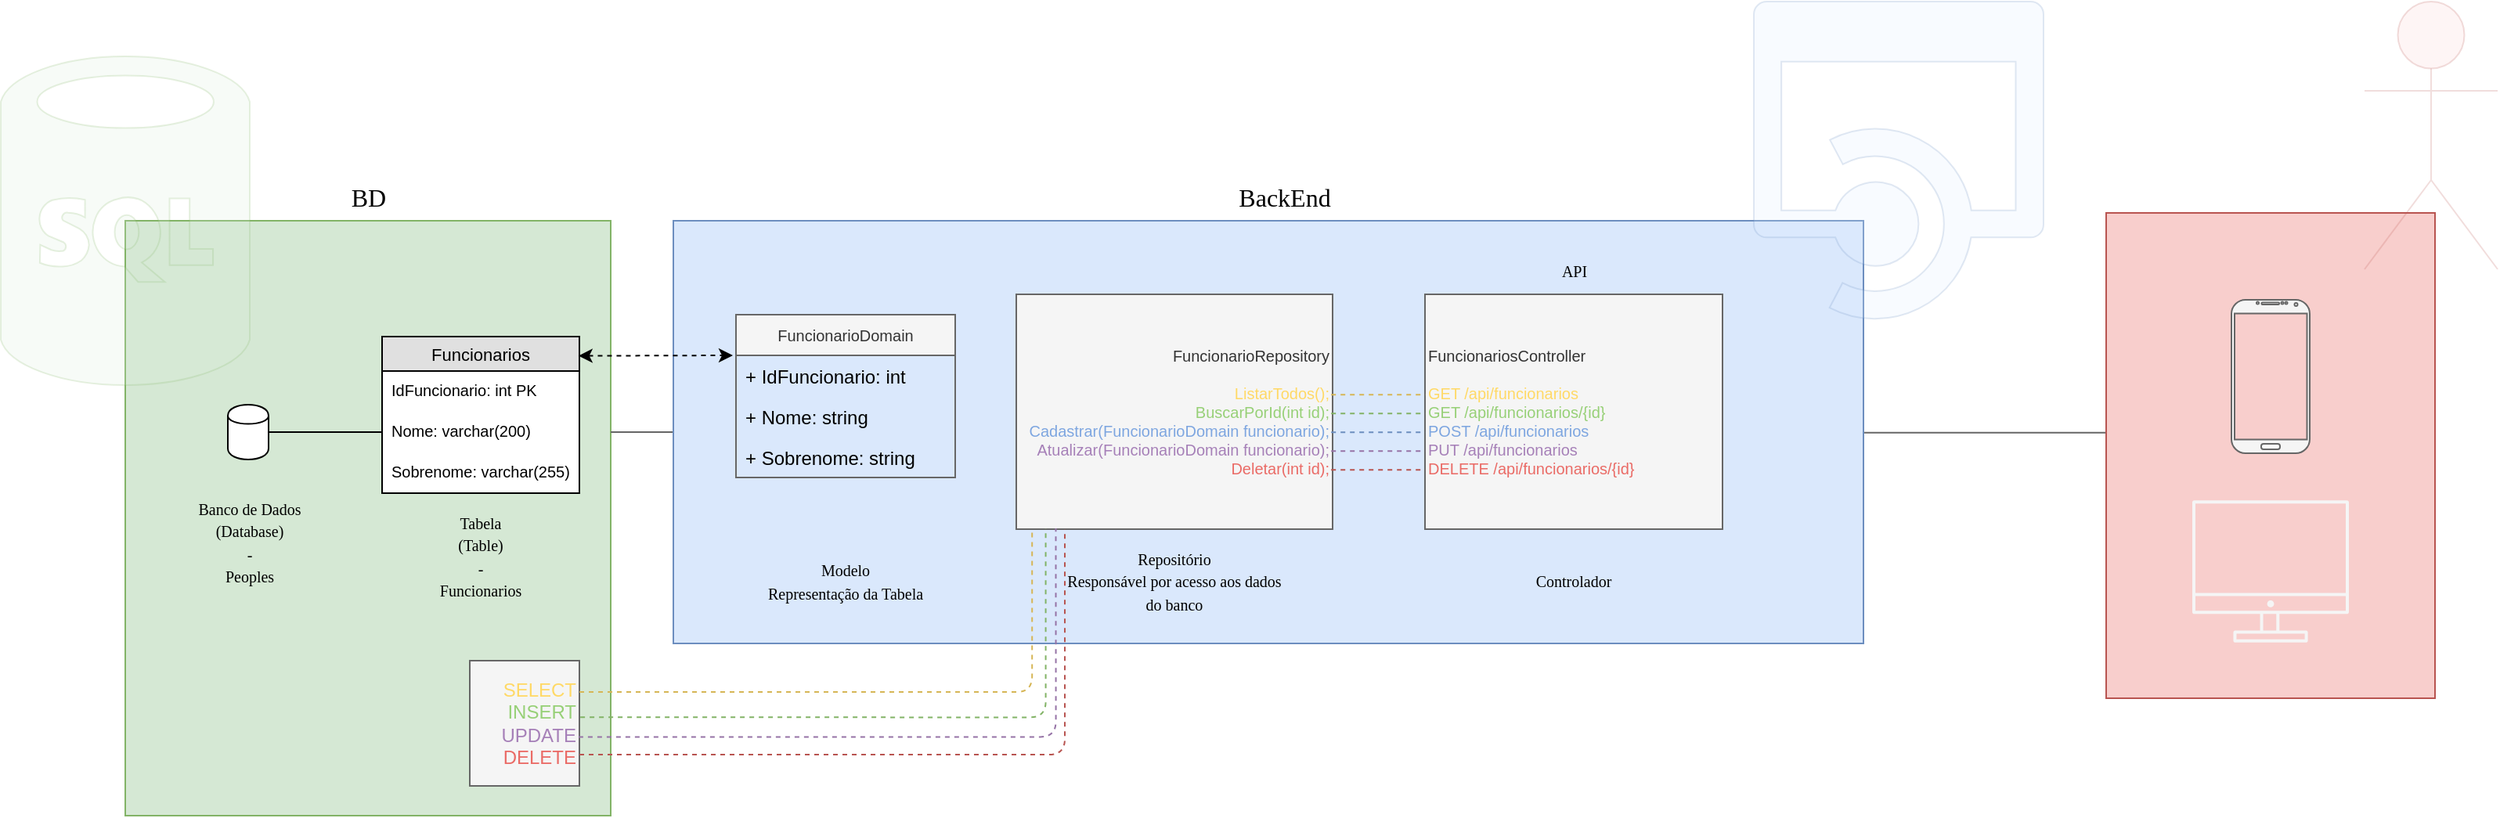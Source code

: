 <mxfile version="11.2.1" type="device" pages="1"><diagram id="7jVOgVHswE0PemEMV3Si" name="Estrutura"><mxGraphModel dx="2012" dy="1800" grid="1" gridSize="10" guides="1" tooltips="1" connect="1" arrows="1" fold="1" page="1" pageScale="1" pageWidth="827" pageHeight="1169" math="0" shadow="0"><root><mxCell id="0"/><mxCell id="1" parent="0"/><mxCell id="GmctcyUXptjIIPRMXIpO-54" style="edgeStyle=orthogonalEdgeStyle;rounded=0;orthogonalLoop=1;jettySize=auto;html=1;startArrow=none;startFill=0;startSize=3;endArrow=none;endFill=0;endSize=3;fontSize=10;fillColor=#f5f5f5;strokeColor=#666666;exitX=0;exitY=0.453;exitDx=0;exitDy=0;exitPerimeter=0;" edge="1" parent="1" source="GmctcyUXptjIIPRMXIpO-52" target="GmctcyUXptjIIPRMXIpO-7"><mxGeometry relative="1" as="geometry"><Array as="points"><mxPoint x="1280" y="265"/><mxPoint x="1280" y="265"/></Array></mxGeometry></mxCell><mxCell id="GmctcyUXptjIIPRMXIpO-52" value="" style="rounded=0;whiteSpace=wrap;html=1;fontSize=10;align=center;fillColor=#f8cecc;strokeColor=#b85450;" vertex="1" parent="1"><mxGeometry x="1315" y="125" width="210" height="310" as="geometry"/></mxCell><mxCell id="GmctcyUXptjIIPRMXIpO-8" value="" style="rounded=0;whiteSpace=wrap;html=1;fillColor=#d5e8d4;strokeColor=#82b366;" vertex="1" parent="1"><mxGeometry x="50" y="130" width="310" height="380" as="geometry"/></mxCell><mxCell id="GmctcyUXptjIIPRMXIpO-9" style="edgeStyle=orthogonalEdgeStyle;rounded=0;orthogonalLoop=1;jettySize=auto;html=1;fillColor=#f5f5f5;strokeColor=#666666;endArrow=none;endFill=0;" edge="1" parent="1" source="GmctcyUXptjIIPRMXIpO-7"><mxGeometry relative="1" as="geometry"><mxPoint x="360" y="265" as="targetPoint"/><Array as="points"><mxPoint x="360" y="265"/></Array></mxGeometry></mxCell><mxCell id="GmctcyUXptjIIPRMXIpO-7" value="" style="rounded=0;whiteSpace=wrap;html=1;fillColor=#dae8fc;strokeColor=#6c8ebf;" vertex="1" parent="1"><mxGeometry x="400" y="130" width="760" height="270" as="geometry"/></mxCell><mxCell id="GmctcyUXptjIIPRMXIpO-1" value="" style="verticalLabelPosition=bottom;html=1;verticalAlign=top;align=center;strokeColor=#82b366;fillColor=#d5e8d4;shape=mxgraph.azure.sql_database;opacity=20;" vertex="1" parent="1"><mxGeometry x="-29.5" y="25" width="159" height="210" as="geometry"/></mxCell><mxCell id="GmctcyUXptjIIPRMXIpO-2" value="" style="shadow=0;dashed=0;html=1;strokeColor=#6c8ebf;labelPosition=center;verticalLabelPosition=bottom;verticalAlign=top;align=center;shape=mxgraph.mscae.cloud.api_app;fillColor=#dae8fc;pointerEvents=1;opacity=20;" vertex="1" parent="1"><mxGeometry x="1090" y="-10" width="185" height="205" as="geometry"/></mxCell><mxCell id="GmctcyUXptjIIPRMXIpO-5" value="&lt;font face=&quot;Verdana&quot; style=&quot;font-size: 10px&quot;&gt;API&lt;/font&gt;" style="text;html=1;strokeColor=none;fillColor=none;align=center;verticalAlign=middle;whiteSpace=wrap;rounded=0;" vertex="1" parent="1"><mxGeometry x="936.5" y="147" width="77" height="30" as="geometry"/></mxCell><mxCell id="GmctcyUXptjIIPRMXIpO-11" value="&lt;font face=&quot;Verdana&quot; style=&quot;font-size: 16px&quot;&gt;BD&lt;/font&gt;" style="text;html=1;strokeColor=none;fillColor=none;align=center;verticalAlign=middle;whiteSpace=wrap;rounded=0;" vertex="1" parent="1"><mxGeometry x="166.5" y="100" width="77" height="30" as="geometry"/></mxCell><mxCell id="GmctcyUXptjIIPRMXIpO-18" style="edgeStyle=orthogonalEdgeStyle;rounded=0;orthogonalLoop=1;jettySize=auto;html=1;entryX=0;entryY=0.5;entryDx=0;entryDy=0;endArrow=none;endFill=0;fontSize=10;" edge="1" parent="1" source="GmctcyUXptjIIPRMXIpO-12" target="GmctcyUXptjIIPRMXIpO-16"><mxGeometry relative="1" as="geometry"/></mxCell><mxCell id="GmctcyUXptjIIPRMXIpO-12" value="" style="shape=cylinder;whiteSpace=wrap;html=1;boundedLbl=1;backgroundOutline=1;" vertex="1" parent="1"><mxGeometry x="115.5" y="247.5" width="26" height="35" as="geometry"/></mxCell><mxCell id="GmctcyUXptjIIPRMXIpO-13" value="&lt;font face=&quot;Verdana&quot;&gt;&lt;span style=&quot;font-size: 10px&quot;&gt;Banco de Dados (Database)&lt;br&gt;-&lt;br&gt;Peoples&lt;br&gt;&lt;/span&gt;&lt;/font&gt;" style="text;html=1;strokeColor=none;fillColor=none;align=center;verticalAlign=middle;whiteSpace=wrap;rounded=0;" vertex="1" parent="1"><mxGeometry x="91" y="290" width="77" height="90" as="geometry"/></mxCell><mxCell id="GmctcyUXptjIIPRMXIpO-14" value="Funcionarios" style="swimlane;fontStyle=0;childLayout=stackLayout;horizontal=1;startSize=22;fillColor=#e0e0e0;horizontalStack=0;resizeParent=1;resizeParentMax=0;resizeLast=0;collapsible=1;marginBottom=0;swimlaneFillColor=#ffffff;align=center;fontSize=11;" vertex="1" parent="1"><mxGeometry x="214" y="204" width="126" height="100" as="geometry"/></mxCell><mxCell id="GmctcyUXptjIIPRMXIpO-15" value="IdFuncionario: int PK" style="text;strokeColor=none;fillColor=none;spacingLeft=4;spacingRight=4;overflow=hidden;rotatable=0;points=[[0,0.5],[1,0.5]];portConstraint=eastwest;fontSize=10;" vertex="1" parent="GmctcyUXptjIIPRMXIpO-14"><mxGeometry y="22" width="126" height="26" as="geometry"/></mxCell><mxCell id="GmctcyUXptjIIPRMXIpO-16" value="Nome: varchar(200)" style="text;strokeColor=none;fillColor=none;spacingLeft=4;spacingRight=4;overflow=hidden;rotatable=0;points=[[0,0.5],[1,0.5]];portConstraint=eastwest;fontSize=10;" vertex="1" parent="GmctcyUXptjIIPRMXIpO-14"><mxGeometry y="48" width="126" height="26" as="geometry"/></mxCell><mxCell id="GmctcyUXptjIIPRMXIpO-17" value="Sobrenome: varchar(255)" style="text;strokeColor=none;fillColor=none;spacingLeft=4;spacingRight=4;overflow=hidden;rotatable=0;points=[[0,0.5],[1,0.5]];portConstraint=eastwest;fontSize=10;" vertex="1" parent="GmctcyUXptjIIPRMXIpO-14"><mxGeometry y="74" width="126" height="26" as="geometry"/></mxCell><mxCell id="GmctcyUXptjIIPRMXIpO-19" value="&lt;font face=&quot;Verdana&quot; style=&quot;font-size: 10px&quot;&gt;Tabela&lt;br&gt;(Table)&lt;br&gt;-&lt;br&gt;Funcionarios&lt;br&gt;&lt;/font&gt;" style="text;html=1;strokeColor=none;fillColor=none;align=center;verticalAlign=middle;whiteSpace=wrap;rounded=0;" vertex="1" parent="1"><mxGeometry x="227" y="308" width="100" height="72" as="geometry"/></mxCell><mxCell id="GmctcyUXptjIIPRMXIpO-20" value="FuncionarioDomain" style="swimlane;fontStyle=0;childLayout=stackLayout;horizontal=1;startSize=26;horizontalStack=0;resizeParent=1;resizeParentMax=0;resizeLast=0;collapsible=1;marginBottom=0;fontSize=10;fillColor=#f5f5f5;strokeColor=#666666;fontColor=#333333;" vertex="1" parent="1"><mxGeometry x="440" y="190" width="140" height="104" as="geometry"/></mxCell><mxCell id="GmctcyUXptjIIPRMXIpO-21" value="+ IdFuncionario: int" style="text;align=left;verticalAlign=top;spacingLeft=4;spacingRight=4;overflow=hidden;rotatable=0;points=[[0,0.5],[1,0.5]];portConstraint=eastwest;" vertex="1" parent="GmctcyUXptjIIPRMXIpO-20"><mxGeometry y="26" width="140" height="26" as="geometry"/></mxCell><mxCell id="GmctcyUXptjIIPRMXIpO-22" value="+ Nome: string" style="text;strokeColor=none;fillColor=none;align=left;verticalAlign=top;spacingLeft=4;spacingRight=4;overflow=hidden;rotatable=0;points=[[0,0.5],[1,0.5]];portConstraint=eastwest;" vertex="1" parent="GmctcyUXptjIIPRMXIpO-20"><mxGeometry y="52" width="140" height="26" as="geometry"/></mxCell><mxCell id="GmctcyUXptjIIPRMXIpO-23" value="+ Sobrenome: string" style="text;strokeColor=none;fillColor=none;align=left;verticalAlign=top;spacingLeft=4;spacingRight=4;overflow=hidden;rotatable=0;points=[[0,0.5],[1,0.5]];portConstraint=eastwest;" vertex="1" parent="GmctcyUXptjIIPRMXIpO-20"><mxGeometry y="78" width="140" height="26" as="geometry"/></mxCell><mxCell id="GmctcyUXptjIIPRMXIpO-24" value="&lt;font face=&quot;Verdana&quot;&gt;&lt;span style=&quot;font-size: 10px&quot;&gt;Modelo&lt;br&gt;Representação da Tabela&lt;br&gt;&lt;/span&gt;&lt;/font&gt;" style="text;html=1;strokeColor=none;fillColor=none;align=center;verticalAlign=middle;whiteSpace=wrap;rounded=0;" vertex="1" parent="1"><mxGeometry x="440" y="327" width="140" height="66" as="geometry"/></mxCell><mxCell id="GmctcyUXptjIIPRMXIpO-25" value="FuncionarioRepository&lt;br&gt;&lt;br&gt;&lt;font color=&quot;#ffd966&quot;&gt;ListarTodos();&lt;/font&gt;&lt;br&gt;&lt;font color=&quot;#97d077&quot;&gt;BuscarPorId(int id);&lt;/font&gt;&lt;br&gt;&lt;font color=&quot;#7ea6e0&quot;&gt;Cadastrar(FuncionarioDomain funcionario);&lt;/font&gt;&lt;br&gt;&lt;font color=&quot;#a680b8&quot;&gt;Atualizar(FuncionarioDomain funcionario);&lt;/font&gt;&lt;br&gt;&lt;font color=&quot;#ea6b66&quot;&gt;Deletar(int id);&lt;/font&gt;" style="rounded=0;whiteSpace=wrap;html=1;fontSize=10;fillColor=#f5f5f5;strokeColor=#666666;fontColor=#333333;align=right;" vertex="1" parent="1"><mxGeometry x="619" y="177" width="202" height="150" as="geometry"/></mxCell><mxCell id="GmctcyUXptjIIPRMXIpO-26" value="FuncionariosController&lt;br&gt;&lt;br&gt;&lt;font color=&quot;#ffd966&quot;&gt;GET /api/funcionarios&lt;/font&gt;&lt;br&gt;&lt;font color=&quot;#97d077&quot;&gt;GET /api/funcionarios/{id}&lt;/font&gt;&lt;br&gt;&lt;font color=&quot;#7ea6e0&quot;&gt;POST /api/funcionarios&lt;/font&gt;&lt;br&gt;&lt;font color=&quot;#a680b8&quot;&gt;PUT /api/funcionarios&lt;/font&gt;&lt;br&gt;&lt;font color=&quot;#ea6b66&quot;&gt;DELETE /api/funcionarios/{id}&lt;/font&gt;" style="rounded=0;whiteSpace=wrap;html=1;fontSize=10;fillColor=#f5f5f5;strokeColor=#666666;fontColor=#333333;align=left;" vertex="1" parent="1"><mxGeometry x="880" y="177" width="190" height="150" as="geometry"/></mxCell><mxCell id="GmctcyUXptjIIPRMXIpO-30" value="" style="endArrow=none;startArrow=none;html=1;fontSize=10;exitX=0.998;exitY=0.434;exitDx=0;exitDy=0;exitPerimeter=0;entryX=0.003;entryY=0.434;entryDx=0;entryDy=0;entryPerimeter=0;endSize=3;startSize=3;startFill=0;endFill=0;dashed=1;fillColor=#d5e8d4;strokeColor=#82b366;" edge="1" parent="1"><mxGeometry width="50" height="50" relative="1" as="geometry"><mxPoint x="820.096" y="253.1" as="sourcePoint"/><mxPoint x="880.16" y="253.1" as="targetPoint"/></mxGeometry></mxCell><mxCell id="GmctcyUXptjIIPRMXIpO-31" value="" style="endArrow=none;startArrow=none;html=1;fontSize=10;exitX=0.998;exitY=0.434;exitDx=0;exitDy=0;exitPerimeter=0;entryX=0.003;entryY=0.434;entryDx=0;entryDy=0;entryPerimeter=0;endSize=3;startSize=3;startFill=0;endFill=0;dashed=1;fillColor=#dae8fc;strokeColor=#6c8ebf;" edge="1" parent="1"><mxGeometry width="50" height="50" relative="1" as="geometry"><mxPoint x="820.096" y="265.1" as="sourcePoint"/><mxPoint x="880.16" y="265.1" as="targetPoint"/></mxGeometry></mxCell><mxCell id="GmctcyUXptjIIPRMXIpO-32" value="" style="endArrow=none;startArrow=none;html=1;fontSize=10;exitX=0.998;exitY=0.434;exitDx=0;exitDy=0;exitPerimeter=0;entryX=0.003;entryY=0.434;entryDx=0;entryDy=0;entryPerimeter=0;endSize=3;startSize=3;startFill=0;dashed=1;endFill=0;fillColor=#fff2cc;strokeColor=#d6b656;" edge="1" parent="1"><mxGeometry width="50" height="50" relative="1" as="geometry"><mxPoint x="820.096" y="241.1" as="sourcePoint"/><mxPoint x="880.16" y="241.1" as="targetPoint"/></mxGeometry></mxCell><mxCell id="GmctcyUXptjIIPRMXIpO-33" value="" style="endArrow=none;startArrow=none;html=1;fontSize=10;exitX=0.998;exitY=0.434;exitDx=0;exitDy=0;exitPerimeter=0;entryX=0.003;entryY=0.434;entryDx=0;entryDy=0;entryPerimeter=0;endSize=3;startSize=3;startFill=0;endFill=0;dashed=1;fillColor=#e1d5e7;strokeColor=#9673a6;" edge="1" parent="1"><mxGeometry width="50" height="50" relative="1" as="geometry"><mxPoint x="820.096" y="277.1" as="sourcePoint"/><mxPoint x="880.16" y="277.1" as="targetPoint"/></mxGeometry></mxCell><mxCell id="GmctcyUXptjIIPRMXIpO-34" value="" style="endArrow=none;startArrow=none;html=1;fontSize=10;exitX=0.998;exitY=0.434;exitDx=0;exitDy=0;exitPerimeter=0;entryX=0.003;entryY=0.434;entryDx=0;entryDy=0;entryPerimeter=0;endSize=3;startSize=3;startFill=0;endFill=0;dashed=1;fillColor=#f8cecc;strokeColor=#b85450;" edge="1" parent="1"><mxGeometry width="50" height="50" relative="1" as="geometry"><mxPoint x="820.096" y="289.1" as="sourcePoint"/><mxPoint x="880.16" y="289.1" as="targetPoint"/></mxGeometry></mxCell><mxCell id="GmctcyUXptjIIPRMXIpO-35" value="&lt;font color=&quot;#ffd966&quot;&gt;SELECT&lt;/font&gt;&lt;br&gt;&lt;font color=&quot;#97d077&quot;&gt;INSERT&lt;/font&gt;&lt;br&gt;&lt;font color=&quot;#a680b8&quot;&gt;UPDATE&lt;/font&gt;&lt;br&gt;&lt;font color=&quot;#ea6b66&quot;&gt;DELETE&lt;/font&gt;" style="text;html=1;strokeColor=#666666;fillColor=#f5f5f5;align=right;verticalAlign=middle;whiteSpace=wrap;rounded=0;fontColor=#333333;" vertex="1" parent="1"><mxGeometry x="270" y="411" width="70" height="80" as="geometry"/></mxCell><mxCell id="GmctcyUXptjIIPRMXIpO-37" value="&lt;font face=&quot;Verdana&quot;&gt;&lt;span style=&quot;font-size: 10px&quot;&gt;Repositório&lt;br&gt;Responsável por acesso aos dados do banco&lt;br&gt;&lt;/span&gt;&lt;/font&gt;" style="text;html=1;strokeColor=none;fillColor=none;align=center;verticalAlign=middle;whiteSpace=wrap;rounded=0;" vertex="1" parent="1"><mxGeometry x="650" y="327" width="140" height="66" as="geometry"/></mxCell><mxCell id="GmctcyUXptjIIPRMXIpO-38" value="&lt;font face=&quot;Verdana&quot;&gt;&lt;span style=&quot;font-size: 10px&quot;&gt;Controlador&lt;br&gt;&lt;/span&gt;&lt;/font&gt;" style="text;html=1;strokeColor=none;fillColor=none;align=center;verticalAlign=middle;whiteSpace=wrap;rounded=0;" vertex="1" parent="1"><mxGeometry x="905" y="327" width="140" height="66" as="geometry"/></mxCell><mxCell id="GmctcyUXptjIIPRMXIpO-39" value="" style="endArrow=none;startArrow=none;html=1;fontSize=10;exitX=1;exitY=0.75;exitDx=0;exitDy=0;endSize=3;startSize=3;startFill=0;endFill=0;dashed=1;fillColor=#f8cecc;strokeColor=#b85450;edgeStyle=orthogonalEdgeStyle;" edge="1" parent="1" source="GmctcyUXptjIIPRMXIpO-35" target="GmctcyUXptjIIPRMXIpO-25"><mxGeometry width="50" height="50" relative="1" as="geometry"><mxPoint x="690.096" y="289.6" as="sourcePoint"/><mxPoint x="850" y="290" as="targetPoint"/><Array as="points"><mxPoint x="650" y="471"/></Array></mxGeometry></mxCell><mxCell id="GmctcyUXptjIIPRMXIpO-40" value="&lt;font face=&quot;Verdana&quot; style=&quot;font-size: 16px&quot;&gt;BackEnd&lt;/font&gt;" style="text;html=1;strokeColor=none;fillColor=none;align=center;verticalAlign=middle;whiteSpace=wrap;rounded=0;" vertex="1" parent="1"><mxGeometry x="751.5" y="100" width="77" height="30" as="geometry"/></mxCell><mxCell id="GmctcyUXptjIIPRMXIpO-42" value="" style="endArrow=none;dashed=1;html=1;fontSize=10;exitX=0.992;exitY=0.609;exitDx=0;exitDy=0;exitPerimeter=0;edgeStyle=orthogonalEdgeStyle;fillColor=#e1d5e7;strokeColor=#9673a6;entryX=0.125;entryY=0.997;entryDx=0;entryDy=0;entryPerimeter=0;" edge="1" parent="1" source="GmctcyUXptjIIPRMXIpO-35" target="GmctcyUXptjIIPRMXIpO-25"><mxGeometry width="50" height="50" relative="1" as="geometry"><mxPoint x="410" y="460" as="sourcePoint"/><mxPoint x="460" y="410" as="targetPoint"/></mxGeometry></mxCell><mxCell id="GmctcyUXptjIIPRMXIpO-43" value="" style="shape=umlActor;verticalLabelPosition=bottom;labelBackgroundColor=#ffffff;verticalAlign=top;html=1;outlineConnect=0;fontSize=10;align=center;fillColor=#f8cecc;strokeColor=#b85450;opacity=20;" vertex="1" parent="1"><mxGeometry x="1480" y="-10" width="85" height="171" as="geometry"/></mxCell><mxCell id="GmctcyUXptjIIPRMXIpO-45" value="" style="verticalLabelPosition=bottom;verticalAlign=top;html=1;shadow=0;dashed=0;strokeWidth=1;shape=mxgraph.android.phone2;fontSize=10;align=center;fillColor=#f5f5f5;strokeColor=#666666;fontColor=#333333;" vertex="1" parent="1"><mxGeometry x="1395" y="180.5" width="50" height="98" as="geometry"/></mxCell><mxCell id="GmctcyUXptjIIPRMXIpO-47" value="" style="outlineConnect=0;strokeColor=#666666;fillColor=#f5f5f5;dashed=0;verticalLabelPosition=bottom;verticalAlign=top;align=center;html=1;fontSize=12;fontStyle=0;aspect=fixed;shape=mxgraph.aws4.illustration_desktop;pointerEvents=1;fontColor=#333333;" vertex="1" parent="1"><mxGeometry x="1370" y="308.5" width="100" height="91" as="geometry"/></mxCell><mxCell id="GmctcyUXptjIIPRMXIpO-50" value="" style="endArrow=none;dashed=1;html=1;fontSize=10;exitX=1.008;exitY=0.452;exitDx=0;exitDy=0;exitPerimeter=0;entryX=0.093;entryY=0.997;entryDx=0;entryDy=0;entryPerimeter=0;fillColor=#d5e8d4;strokeColor=#82b366;edgeStyle=orthogonalEdgeStyle;" edge="1" parent="1" source="GmctcyUXptjIIPRMXIpO-35" target="GmctcyUXptjIIPRMXIpO-25"><mxGeometry width="50" height="50" relative="1" as="geometry"><mxPoint x="450" y="450" as="sourcePoint"/><mxPoint x="500" y="400" as="targetPoint"/></mxGeometry></mxCell><mxCell id="GmctcyUXptjIIPRMXIpO-51" value="" style="endArrow=none;dashed=1;html=1;fontSize=10;exitX=1;exitY=0.25;exitDx=0;exitDy=0;entryX=0.05;entryY=1;entryDx=0;entryDy=0;entryPerimeter=0;fillColor=#fff2cc;strokeColor=#d6b656;edgeStyle=orthogonalEdgeStyle;" edge="1" parent="1" source="GmctcyUXptjIIPRMXIpO-35" target="GmctcyUXptjIIPRMXIpO-25"><mxGeometry width="50" height="50" relative="1" as="geometry"><mxPoint x="450" y="440" as="sourcePoint"/><mxPoint x="500" y="390" as="targetPoint"/></mxGeometry></mxCell><mxCell id="GmctcyUXptjIIPRMXIpO-55" value="" style="endArrow=classic;dashed=1;html=1;fontSize=10;exitX=0.995;exitY=0.123;exitDx=0;exitDy=0;exitPerimeter=0;startArrow=classic;startFill=1;endFill=1;" edge="1" parent="1" source="GmctcyUXptjIIPRMXIpO-14"><mxGeometry width="50" height="50" relative="1" as="geometry"><mxPoint x="350" y="220" as="sourcePoint"/><mxPoint x="438" y="216" as="targetPoint"/></mxGeometry></mxCell></root></mxGraphModel></diagram></mxfile>